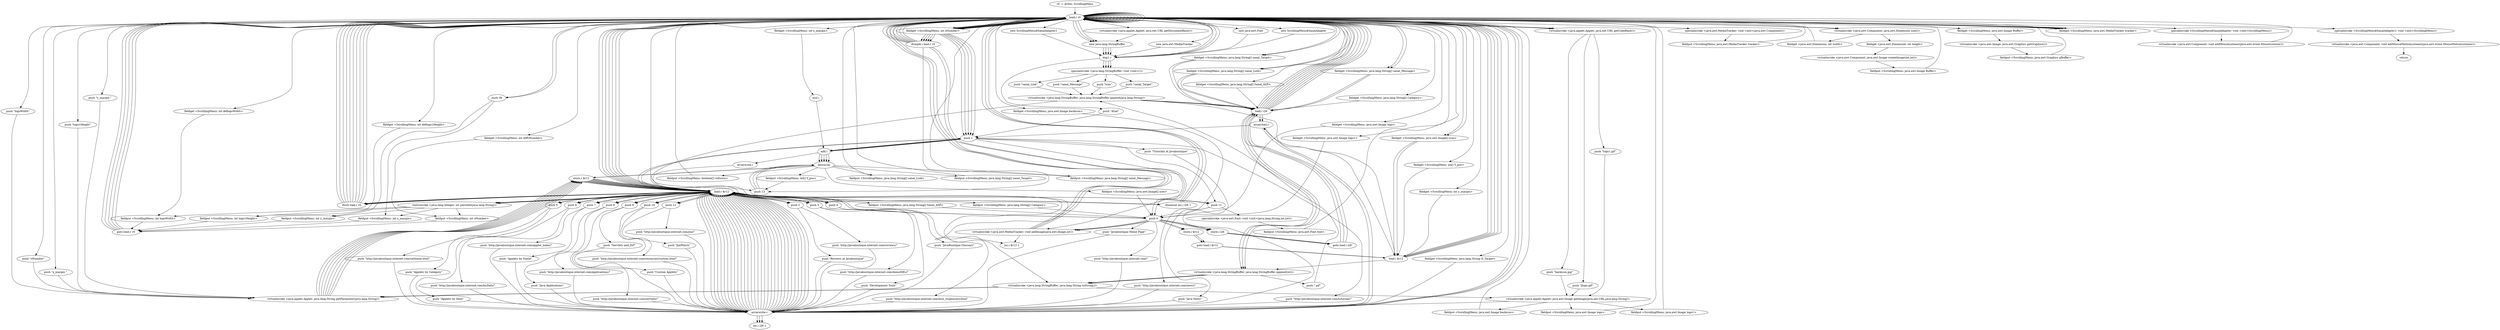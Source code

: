 digraph "" {
    "r0 := @this: ScrollingMenu"
    "load.r r0"
    "r0 := @this: ScrollingMenu"->"load.r r0";
    "new java.awt.MediaTracker"
    "load.r r0"->"new java.awt.MediaTracker";
    "dup1.r"
    "new java.awt.MediaTracker"->"dup1.r";
    "dup1.r"->"load.r r0";
    "specialinvoke <java.awt.MediaTracker: void <init>(java.awt.Component)>"
    "load.r r0"->"specialinvoke <java.awt.MediaTracker: void <init>(java.awt.Component)>";
    "fieldput <ScrollingMenu: java.awt.MediaTracker tracker>"
    "specialinvoke <java.awt.MediaTracker: void <init>(java.awt.Component)>"->"fieldput <ScrollingMenu: java.awt.MediaTracker tracker>";
    "fieldput <ScrollingMenu: java.awt.MediaTracker tracker>"->"load.r r0";
    "load.r r0"->"load.r r0";
    "load.r r0"->"load.r r0";
    "virtualinvoke <java.awt.Component: java.awt.Dimension size()>"
    "load.r r0"->"virtualinvoke <java.awt.Component: java.awt.Dimension size()>";
    "fieldget <java.awt.Dimension: int width>"
    "virtualinvoke <java.awt.Component: java.awt.Dimension size()>"->"fieldget <java.awt.Dimension: int width>";
    "fieldget <java.awt.Dimension: int width>"->"load.r r0";
    "load.r r0"->"virtualinvoke <java.awt.Component: java.awt.Dimension size()>";
    "fieldget <java.awt.Dimension: int height>"
    "virtualinvoke <java.awt.Component: java.awt.Dimension size()>"->"fieldget <java.awt.Dimension: int height>";
    "virtualinvoke <java.awt.Component: java.awt.Image createImage(int,int)>"
    "fieldget <java.awt.Dimension: int height>"->"virtualinvoke <java.awt.Component: java.awt.Image createImage(int,int)>";
    "fieldput <ScrollingMenu: java.awt.Image Buffer>"
    "virtualinvoke <java.awt.Component: java.awt.Image createImage(int,int)>"->"fieldput <ScrollingMenu: java.awt.Image Buffer>";
    "fieldput <ScrollingMenu: java.awt.Image Buffer>"->"load.r r0";
    "load.r r0"->"load.r r0";
    "fieldget <ScrollingMenu: java.awt.Image Buffer>"
    "load.r r0"->"fieldget <ScrollingMenu: java.awt.Image Buffer>";
    "virtualinvoke <java.awt.Image: java.awt.Graphics getGraphics()>"
    "fieldget <ScrollingMenu: java.awt.Image Buffer>"->"virtualinvoke <java.awt.Image: java.awt.Graphics getGraphics()>";
    "fieldput <ScrollingMenu: java.awt.Graphics gBuffer>"
    "virtualinvoke <java.awt.Image: java.awt.Graphics getGraphics()>"->"fieldput <ScrollingMenu: java.awt.Graphics gBuffer>";
    "fieldput <ScrollingMenu: java.awt.Graphics gBuffer>"->"load.r r0";
    "push \"oNumber\""
    "load.r r0"->"push \"oNumber\"";
    "virtualinvoke <java.applet.Applet: java.lang.String getParameter(java.lang.String)>"
    "push \"oNumber\""->"virtualinvoke <java.applet.Applet: java.lang.String getParameter(java.lang.String)>";
    "store.r $r12"
    "virtualinvoke <java.applet.Applet: java.lang.String getParameter(java.lang.String)>"->"store.r $r12";
    "load.r $r12"
    "store.r $r12"->"load.r $r12";
    "ifnull load.r r0"
    "load.r $r12"->"ifnull load.r r0";
    "ifnull load.r r0"->"load.r r0";
    "load.r r0"->"load.r $r12";
    "staticinvoke <java.lang.Integer: int parseInt(java.lang.String)>"
    "load.r $r12"->"staticinvoke <java.lang.Integer: int parseInt(java.lang.String)>";
    "fieldput <ScrollingMenu: int oNumber>"
    "staticinvoke <java.lang.Integer: int parseInt(java.lang.String)>"->"fieldput <ScrollingMenu: int oNumber>";
    "goto load.r r0"
    "fieldput <ScrollingMenu: int oNumber>"->"goto load.r r0";
    "goto load.r r0"->"load.r r0";
    "push \"x_margin \""
    "load.r r0"->"push \"x_margin \"";
    "push \"x_margin \""->"virtualinvoke <java.applet.Applet: java.lang.String getParameter(java.lang.String)>";
    "virtualinvoke <java.applet.Applet: java.lang.String getParameter(java.lang.String)>"->"store.r $r12";
    "store.r $r12"->"load.r $r12";
    "load.r $r12"->"ifnull load.r r0";
    "ifnull load.r r0"->"load.r r0";
    "load.r r0"->"load.r $r12";
    "load.r $r12"->"staticinvoke <java.lang.Integer: int parseInt(java.lang.String)>";
    "fieldput <ScrollingMenu: int x_margin>"
    "staticinvoke <java.lang.Integer: int parseInt(java.lang.String)>"->"fieldput <ScrollingMenu: int x_margin>";
    "fieldput <ScrollingMenu: int x_margin>"->"goto load.r r0";
    "goto load.r r0"->"load.r r0";
    "push \"y_margin \""
    "load.r r0"->"push \"y_margin \"";
    "push \"y_margin \""->"virtualinvoke <java.applet.Applet: java.lang.String getParameter(java.lang.String)>";
    "virtualinvoke <java.applet.Applet: java.lang.String getParameter(java.lang.String)>"->"store.r $r12";
    "store.r $r12"->"load.r $r12";
    "load.r $r12"->"ifnull load.r r0";
    "ifnull load.r r0"->"load.r r0";
    "load.r r0"->"load.r $r12";
    "load.r $r12"->"staticinvoke <java.lang.Integer: int parseInt(java.lang.String)>";
    "fieldput <ScrollingMenu: int y_margin>"
    "staticinvoke <java.lang.Integer: int parseInt(java.lang.String)>"->"fieldput <ScrollingMenu: int y_margin>";
    "fieldput <ScrollingMenu: int y_margin>"->"goto load.r r0";
    "goto load.r r0"->"load.r r0";
    "push \"logoWidth\""
    "load.r r0"->"push \"logoWidth\"";
    "push \"logoWidth\""->"virtualinvoke <java.applet.Applet: java.lang.String getParameter(java.lang.String)>";
    "virtualinvoke <java.applet.Applet: java.lang.String getParameter(java.lang.String)>"->"store.r $r12";
    "store.r $r12"->"load.r $r12";
    "load.r $r12"->"ifnull load.r r0";
    "ifnull load.r r0"->"load.r r0";
    "load.r r0"->"load.r $r12";
    "load.r $r12"->"staticinvoke <java.lang.Integer: int parseInt(java.lang.String)>";
    "fieldput <ScrollingMenu: int logoWidth>"
    "staticinvoke <java.lang.Integer: int parseInt(java.lang.String)>"->"fieldput <ScrollingMenu: int logoWidth>";
    "fieldput <ScrollingMenu: int logoWidth>"->"goto load.r r0";
    "goto load.r r0"->"load.r r0";
    "push \"logo1Height\""
    "load.r r0"->"push \"logo1Height\"";
    "push \"logo1Height\""->"virtualinvoke <java.applet.Applet: java.lang.String getParameter(java.lang.String)>";
    "virtualinvoke <java.applet.Applet: java.lang.String getParameter(java.lang.String)>"->"store.r $r12";
    "store.r $r12"->"load.r $r12";
    "load.r $r12"->"ifnull load.r r0";
    "ifnull load.r r0"->"load.r r0";
    "load.r r0"->"load.r $r12";
    "load.r $r12"->"staticinvoke <java.lang.Integer: int parseInt(java.lang.String)>";
    "fieldput <ScrollingMenu: int logo1Height>"
    "staticinvoke <java.lang.Integer: int parseInt(java.lang.String)>"->"fieldput <ScrollingMenu: int logo1Height>";
    "fieldput <ScrollingMenu: int logo1Height>"->"goto load.r r0";
    "goto load.r r0"->"load.r r0";
    "load.r r0"->"load.r r0";
    "fieldget <ScrollingMenu: int oNumber>"
    "load.r r0"->"fieldget <ScrollingMenu: int oNumber>";
    "push 1"
    "fieldget <ScrollingMenu: int oNumber>"->"push 1";
    "add.i"
    "push 1"->"add.i";
    "newarray"
    "add.i"->"newarray";
    "fieldput <ScrollingMenu: boolean[] collision>"
    "newarray"->"fieldput <ScrollingMenu: boolean[] collision>";
    "fieldput <ScrollingMenu: boolean[] collision>"->"load.r r0";
    "load.r r0"->"load.r r0";
    "load.r r0"->"fieldget <ScrollingMenu: int oNumber>";
    "fieldget <ScrollingMenu: int oNumber>"->"push 1";
    "push 1"->"add.i";
    "add.i"->"newarray";
    "fieldput <ScrollingMenu: java.lang.String[] sanal_Link>"
    "newarray"->"fieldput <ScrollingMenu: java.lang.String[] sanal_Link>";
    "fieldput <ScrollingMenu: java.lang.String[] sanal_Link>"->"load.r r0";
    "load.r r0"->"load.r r0";
    "load.r r0"->"fieldget <ScrollingMenu: int oNumber>";
    "fieldget <ScrollingMenu: int oNumber>"->"push 1";
    "push 1"->"add.i";
    "add.i"->"newarray";
    "fieldput <ScrollingMenu: java.lang.String[] sanal_Target>"
    "newarray"->"fieldput <ScrollingMenu: java.lang.String[] sanal_Target>";
    "fieldput <ScrollingMenu: java.lang.String[] sanal_Target>"->"load.r r0";
    "load.r r0"->"load.r r0";
    "load.r r0"->"fieldget <ScrollingMenu: int oNumber>";
    "fieldget <ScrollingMenu: int oNumber>"->"push 1";
    "push 1"->"add.i";
    "add.i"->"newarray";
    "fieldput <ScrollingMenu: java.lang.String[] sanal_Message>"
    "newarray"->"fieldput <ScrollingMenu: java.lang.String[] sanal_Message>";
    "fieldput <ScrollingMenu: java.lang.String[] sanal_Message>"->"load.r r0";
    "load.r r0"->"load.r r0";
    "load.r r0"->"fieldget <ScrollingMenu: int oNumber>";
    "fieldget <ScrollingMenu: int oNumber>"->"push 1";
    "push 1"->"add.i";
    "add.i"->"newarray";
    "fieldput <ScrollingMenu: int[] Y_pos>"
    "newarray"->"fieldput <ScrollingMenu: int[] Y_pos>";
    "push 13"
    "fieldput <ScrollingMenu: int[] Y_pos>"->"push 13";
    "push 13"->"newarray";
    "newarray"->"store.r $r12";
    "store.r $r12"->"load.r $r12";
    "push 0"
    "load.r $r12"->"push 0";
    "push \"http://javaboutique.internet.com/\""
    "push 0"->"push \"http://javaboutique.internet.com/\"";
    "arraywrite.r"
    "push \"http://javaboutique.internet.com/\""->"arraywrite.r";
    "arraywrite.r"->"load.r $r12";
    "load.r $r12"->"push 1";
    "push \"http://javaboutique.internet.com/tutorials/\""
    "push 1"->"push \"http://javaboutique.internet.com/tutorials/\"";
    "push \"http://javaboutique.internet.com/tutorials/\""->"arraywrite.r";
    "arraywrite.r"->"load.r $r12";
    "push 2"
    "load.r $r12"->"push 2";
    "push \"http://javaboutique.internet.com/reviews/\""
    "push 2"->"push \"http://javaboutique.internet.com/reviews/\"";
    "push \"http://javaboutique.internet.com/reviews/\""->"arraywrite.r";
    "arraywrite.r"->"load.r $r12";
    "push 3"
    "load.r $r12"->"push 3";
    "push \"http://javaboutique.internet.com/demoIDEs/\""
    "push 3"->"push \"http://javaboutique.internet.com/demoIDEs/\"";
    "push \"http://javaboutique.internet.com/demoIDEs/\""->"arraywrite.r";
    "arraywrite.r"->"load.r $r12";
    "push 4"
    "load.r $r12"->"push 4";
    "push \"http://javaboutique.internet.com/how_to/glossary.html\""
    "push 4"->"push \"http://javaboutique.internet.com/how_to/glossary.html\"";
    "push \"http://javaboutique.internet.com/how_to/glossary.html\""->"arraywrite.r";
    "arraywrite.r"->"load.r $r12";
    "push 5"
    "load.r $r12"->"push 5";
    "push \"http://javaboutique.internet.com/cathome.html\""
    "push 5"->"push \"http://javaboutique.internet.com/cathome.html\"";
    "push \"http://javaboutique.internet.com/cathome.html\""->"arraywrite.r";
    "arraywrite.r"->"load.r $r12";
    "push 6"
    "load.r $r12"->"push 6";
    "push \"http://javaboutique.internet.com/byDate/\""
    "push 6"->"push \"http://javaboutique.internet.com/byDate/\"";
    "push \"http://javaboutique.internet.com/byDate/\""->"arraywrite.r";
    "arraywrite.r"->"load.r $r12";
    "push 7"
    "load.r $r12"->"push 7";
    "push \"http://javaboutique.internet.com/applet_index/\""
    "push 7"->"push \"http://javaboutique.internet.com/applet_index/\"";
    "push \"http://javaboutique.internet.com/applet_index/\""->"arraywrite.r";
    "arraywrite.r"->"load.r $r12";
    "push 8"
    "load.r $r12"->"push 8";
    "push \"http://javaboutique.internet.com/applications/\""
    "push 8"->"push \"http://javaboutique.internet.com/applications/\"";
    "push \"http://javaboutique.internet.com/applications/\""->"arraywrite.r";
    "arraywrite.r"->"load.r $r12";
    "push 9"
    "load.r $r12"->"push 9";
    "push \"http://javaboutique.internet.com/servlets/\""
    "push 9"->"push \"http://javaboutique.internet.com/servlets/\"";
    "push \"http://javaboutique.internet.com/servlets/\""->"arraywrite.r";
    "arraywrite.r"->"load.r $r12";
    "push 10"
    "load.r $r12"->"push 10";
    "push \"http://javaboutique.internet.com/resources/custom.html\""
    "push 10"->"push \"http://javaboutique.internet.com/resources/custom.html\"";
    "push \"http://javaboutique.internet.com/resources/custom.html\""->"arraywrite.r";
    "arraywrite.r"->"load.r $r12";
    "push 11"
    "load.r $r12"->"push 11";
    "push \"http://javaboutique.internet.com/news/\""
    "push 11"->"push \"http://javaboutique.internet.com/news/\"";
    "push \"http://javaboutique.internet.com/news/\""->"arraywrite.r";
    "arraywrite.r"->"load.r $r12";
    "push 12"
    "load.r $r12"->"push 12";
    "push \"http://javaboutique.internet.com/jini/\""
    "push 12"->"push \"http://javaboutique.internet.com/jini/\"";
    "push \"http://javaboutique.internet.com/jini/\""->"arraywrite.r";
    "arraywrite.r"->"load.r r0";
    "load.r r0"->"load.r $r12";
    "fieldput <ScrollingMenu: java.lang.String[] Sanal_ASP>"
    "load.r $r12"->"fieldput <ScrollingMenu: java.lang.String[] Sanal_ASP>";
    "fieldput <ScrollingMenu: java.lang.String[] Sanal_ASP>"->"push 0";
    "store.i i26"
    "push 0"->"store.i i26";
    "goto load.i i26"
    "store.i i26"->"goto load.i i26";
    "load.i i26"
    "goto load.i i26"->"load.i i26";
    "load.i i26"->"load.r r0";
    "load.r r0"->"fieldget <ScrollingMenu: int oNumber>";
    "ifcmple.i load.r r0"
    "fieldget <ScrollingMenu: int oNumber>"->"ifcmple.i load.r r0";
    "ifcmple.i load.r r0"->"push 0";
    "push 0"->"store.i i26";
    "store.i i26"->"goto load.i i26";
    "goto load.i i26"->"load.i i26";
    "load.i i26"->"load.r r0";
    "load.r r0"->"fieldget <ScrollingMenu: int oNumber>";
    "fieldget <ScrollingMenu: int oNumber>"->"ifcmple.i load.r r0";
    "ifcmple.i load.r r0"->"push 13";
    "push 13"->"newarray";
    "newarray"->"store.r $r12";
    "store.r $r12"->"load.r $r12";
    "load.r $r12"->"push 0";
    "push \"Javaboutique Home Page\""
    "push 0"->"push \"Javaboutique Home Page\"";
    "push \"Javaboutique Home Page\""->"arraywrite.r";
    "arraywrite.r"->"load.r $r12";
    "load.r $r12"->"push 1";
    "push \"Tutorials at Javaboutique\""
    "push 1"->"push \"Tutorials at Javaboutique\"";
    "push \"Tutorials at Javaboutique\""->"arraywrite.r";
    "arraywrite.r"->"load.r $r12";
    "load.r $r12"->"push 2";
    "push \"Reviews at Javaboutique\""
    "push 2"->"push \"Reviews at Javaboutique\"";
    "push \"Reviews at Javaboutique\""->"arraywrite.r";
    "arraywrite.r"->"load.r $r12";
    "load.r $r12"->"push 3";
    "push \"Development Tools\""
    "push 3"->"push \"Development Tools\"";
    "push \"Development Tools\""->"arraywrite.r";
    "arraywrite.r"->"load.r $r12";
    "load.r $r12"->"push 4";
    "push \"JavaBoutique Glossary\""
    "push 4"->"push \"JavaBoutique Glossary\"";
    "push \"JavaBoutique Glossary\""->"arraywrite.r";
    "arraywrite.r"->"load.r $r12";
    "load.r $r12"->"push 5";
    "push \"Applets by Category\""
    "push 5"->"push \"Applets by Category\"";
    "push \"Applets by Category\""->"arraywrite.r";
    "arraywrite.r"->"load.r $r12";
    "load.r $r12"->"push 6";
    "push \"Applets by Date\""
    "push 6"->"push \"Applets by Date\"";
    "push \"Applets by Date\""->"arraywrite.r";
    "arraywrite.r"->"load.r $r12";
    "load.r $r12"->"push 7";
    "push \"Applets by Name\""
    "push 7"->"push \"Applets by Name\"";
    "push \"Applets by Name\""->"arraywrite.r";
    "arraywrite.r"->"load.r $r12";
    "load.r $r12"->"push 8";
    "push \"Java Applications\""
    "push 8"->"push \"Java Applications\"";
    "push \"Java Applications\""->"arraywrite.r";
    "arraywrite.r"->"load.r $r12";
    "load.r $r12"->"push 9";
    "push \"Servlets and JSP\""
    "push 9"->"push \"Servlets and JSP\"";
    "push \"Servlets and JSP\""->"arraywrite.r";
    "arraywrite.r"->"load.r $r12";
    "load.r $r12"->"push 10";
    "push \"Custom Applets\""
    "push 10"->"push \"Custom Applets\"";
    "push \"Custom Applets\""->"arraywrite.r";
    "arraywrite.r"->"load.r $r12";
    "load.r $r12"->"push 11";
    "push \"Java News\""
    "push 11"->"push \"Java News\"";
    "push \"Java News\""->"arraywrite.r";
    "arraywrite.r"->"load.r $r12";
    "load.r $r12"->"push 12";
    "push \"JiniWatch\""
    "push 12"->"push \"JiniWatch\"";
    "push \"JiniWatch\""->"arraywrite.r";
    "arraywrite.r"->"load.r r0";
    "load.r r0"->"load.r $r12";
    "fieldput <ScrollingMenu: java.lang.String[] Category>"
    "load.r $r12"->"fieldput <ScrollingMenu: java.lang.String[] Category>";
    "fieldput <ScrollingMenu: java.lang.String[] Category>"->"push 0";
    "push 0"->"store.i i26";
    "store.i i26"->"goto load.i i26";
    "goto load.i i26"->"load.i i26";
    "load.i i26"->"load.r r0";
    "load.r r0"->"fieldget <ScrollingMenu: int oNumber>";
    "fieldget <ScrollingMenu: int oNumber>"->"ifcmple.i load.r r0";
    "ifcmple.i load.r r0"->"push 0";
    "store.i $r12"
    "push 0"->"store.i $r12";
    "goto load.i $r12"
    "store.i $r12"->"goto load.i $r12";
    "load.i $r12"
    "goto load.i $r12"->"load.i $r12";
    "load.i $r12"->"load.r r0";
    "load.r r0"->"fieldget <ScrollingMenu: int oNumber>";
    "fieldget <ScrollingMenu: int oNumber>"->"ifcmple.i load.r r0";
    "ifcmple.i load.r r0"->"load.r r0";
    "load.r r0"->"load.r r0";
    "load.r r0"->"load.r r0";
    "virtualinvoke <java.applet.Applet: java.net.URL getCodeBase()>"
    "load.r r0"->"virtualinvoke <java.applet.Applet: java.net.URL getCodeBase()>";
    "push \"backicon.jpg\""
    "virtualinvoke <java.applet.Applet: java.net.URL getCodeBase()>"->"push \"backicon.jpg\"";
    "virtualinvoke <java.applet.Applet: java.awt.Image getImage(java.net.URL,java.lang.String)>"
    "push \"backicon.jpg\""->"virtualinvoke <java.applet.Applet: java.awt.Image getImage(java.net.URL,java.lang.String)>";
    "fieldput <ScrollingMenu: java.awt.Image backicon>"
    "virtualinvoke <java.applet.Applet: java.awt.Image getImage(java.net.URL,java.lang.String)>"->"fieldput <ScrollingMenu: java.awt.Image backicon>";
    "fieldput <ScrollingMenu: java.awt.Image backicon>"->"load.r r0";
    "fieldget <ScrollingMenu: java.awt.MediaTracker tracker>"
    "load.r r0"->"fieldget <ScrollingMenu: java.awt.MediaTracker tracker>";
    "fieldget <ScrollingMenu: java.awt.MediaTracker tracker>"->"load.r r0";
    "fieldget <ScrollingMenu: java.awt.Image backicon>"
    "load.r r0"->"fieldget <ScrollingMenu: java.awt.Image backicon>";
    "fieldget <ScrollingMenu: java.awt.Image backicon>"->"push 0";
    "virtualinvoke <java.awt.MediaTracker: void addImage(java.awt.Image,int)>"
    "push 0"->"virtualinvoke <java.awt.MediaTracker: void addImage(java.awt.Image,int)>";
    "virtualinvoke <java.awt.MediaTracker: void addImage(java.awt.Image,int)>"->"load.r r0";
    "load.r r0"->"load.r r0";
    "load.r r0"->"load.r r0";
    "load.r r0"->"virtualinvoke <java.applet.Applet: java.net.URL getCodeBase()>";
    "push \"jlogo.gif\""
    "virtualinvoke <java.applet.Applet: java.net.URL getCodeBase()>"->"push \"jlogo.gif\"";
    "push \"jlogo.gif\""->"virtualinvoke <java.applet.Applet: java.awt.Image getImage(java.net.URL,java.lang.String)>";
    "fieldput <ScrollingMenu: java.awt.Image logo>"
    "virtualinvoke <java.applet.Applet: java.awt.Image getImage(java.net.URL,java.lang.String)>"->"fieldput <ScrollingMenu: java.awt.Image logo>";
    "fieldput <ScrollingMenu: java.awt.Image logo>"->"load.r r0";
    "load.r r0"->"fieldget <ScrollingMenu: java.awt.MediaTracker tracker>";
    "fieldget <ScrollingMenu: java.awt.MediaTracker tracker>"->"load.r r0";
    "fieldget <ScrollingMenu: java.awt.Image logo>"
    "load.r r0"->"fieldget <ScrollingMenu: java.awt.Image logo>";
    "fieldget <ScrollingMenu: java.awt.Image logo>"->"push 0";
    "push 0"->"virtualinvoke <java.awt.MediaTracker: void addImage(java.awt.Image,int)>";
    "virtualinvoke <java.awt.MediaTracker: void addImage(java.awt.Image,int)>"->"load.r r0";
    "load.r r0"->"load.r r0";
    "load.r r0"->"load.r r0";
    "load.r r0"->"virtualinvoke <java.applet.Applet: java.net.URL getCodeBase()>";
    "push \"logo1.gif\""
    "virtualinvoke <java.applet.Applet: java.net.URL getCodeBase()>"->"push \"logo1.gif\"";
    "push \"logo1.gif\""->"virtualinvoke <java.applet.Applet: java.awt.Image getImage(java.net.URL,java.lang.String)>";
    "fieldput <ScrollingMenu: java.awt.Image logo1>"
    "virtualinvoke <java.applet.Applet: java.awt.Image getImage(java.net.URL,java.lang.String)>"->"fieldput <ScrollingMenu: java.awt.Image logo1>";
    "fieldput <ScrollingMenu: java.awt.Image logo1>"->"load.r r0";
    "load.r r0"->"fieldget <ScrollingMenu: java.awt.MediaTracker tracker>";
    "fieldget <ScrollingMenu: java.awt.MediaTracker tracker>"->"load.r r0";
    "fieldget <ScrollingMenu: java.awt.Image logo1>"
    "load.r r0"->"fieldget <ScrollingMenu: java.awt.Image logo1>";
    "fieldget <ScrollingMenu: java.awt.Image logo1>"->"push 0";
    "push 0"->"virtualinvoke <java.awt.MediaTracker: void addImage(java.awt.Image,int)>";
    "virtualinvoke <java.awt.MediaTracker: void addImage(java.awt.Image,int)>"->"load.r r0";
    "load.r r0"->"push 13";
    "push 13"->"newarray";
    "fieldput <ScrollingMenu: java.awt.Image[] icon>"
    "newarray"->"fieldput <ScrollingMenu: java.awt.Image[] icon>";
    "fieldput <ScrollingMenu: java.awt.Image[] icon>"->"push 0";
    "push 0"->"store.i $r12";
    "store.i $r12"->"goto load.i $r12";
    "goto load.i $r12"->"load.i $r12";
    "load.i $r12"->"load.r r0";
    "load.r r0"->"fieldget <ScrollingMenu: int oNumber>";
    "fieldget <ScrollingMenu: int oNumber>"->"ifcmple.i load.r r0";
    "ifcmple.i load.r r0"->"load.r r0";
    "new java.awt.Font"
    "load.r r0"->"new java.awt.Font";
    "new java.awt.Font"->"dup1.r";
    "push \"Arial\""
    "dup1.r"->"push \"Arial\"";
    "push \"Arial\""->"push 1";
    "push 1"->"push 11";
    "specialinvoke <java.awt.Font: void <init>(java.lang.String,int,int)>"
    "push 11"->"specialinvoke <java.awt.Font: void <init>(java.lang.String,int,int)>";
    "fieldput <ScrollingMenu: java.awt.Font font>"
    "specialinvoke <java.awt.Font: void <init>(java.lang.String,int,int)>"->"fieldput <ScrollingMenu: java.awt.Font font>";
    "fieldput <ScrollingMenu: java.awt.Font font>"->"load.r r0";
    "new ScrollingMenu$SanalAdapter"
    "load.r r0"->"new ScrollingMenu$SanalAdapter";
    "new ScrollingMenu$SanalAdapter"->"dup1.r";
    "dup1.r"->"load.r r0";
    "specialinvoke <ScrollingMenu$SanalAdapter: void <init>(ScrollingMenu)>"
    "load.r r0"->"specialinvoke <ScrollingMenu$SanalAdapter: void <init>(ScrollingMenu)>";
    "virtualinvoke <java.awt.Component: void addMouseListener(java.awt.event.MouseListener)>"
    "specialinvoke <ScrollingMenu$SanalAdapter: void <init>(ScrollingMenu)>"->"virtualinvoke <java.awt.Component: void addMouseListener(java.awt.event.MouseListener)>";
    "virtualinvoke <java.awt.Component: void addMouseListener(java.awt.event.MouseListener)>"->"load.r r0";
    "new ScrollingMenu$SanalAdapter1"
    "load.r r0"->"new ScrollingMenu$SanalAdapter1";
    "new ScrollingMenu$SanalAdapter1"->"dup1.r";
    "dup1.r"->"load.r r0";
    "specialinvoke <ScrollingMenu$SanalAdapter1: void <init>(ScrollingMenu)>"
    "load.r r0"->"specialinvoke <ScrollingMenu$SanalAdapter1: void <init>(ScrollingMenu)>";
    "virtualinvoke <java.awt.Component: void addMouseMotionListener(java.awt.event.MouseMotionListener)>"
    "specialinvoke <ScrollingMenu$SanalAdapter1: void <init>(ScrollingMenu)>"->"virtualinvoke <java.awt.Component: void addMouseMotionListener(java.awt.event.MouseMotionListener)>";
    "return"
    "virtualinvoke <java.awt.Component: void addMouseMotionListener(java.awt.event.MouseMotionListener)>"->"return";
    "ifcmple.i load.r r0"->"load.r r0";
    "fieldget <ScrollingMenu: java.awt.Image[] icon>"
    "load.r r0"->"fieldget <ScrollingMenu: java.awt.Image[] icon>";
    "fieldget <ScrollingMenu: java.awt.Image[] icon>"->"load.i $r12";
    "load.i $r12"->"load.r r0";
    "load.r r0"->"load.r r0";
    "virtualinvoke <java.applet.Applet: java.net.URL getDocumentBase()>"
    "load.r r0"->"virtualinvoke <java.applet.Applet: java.net.URL getDocumentBase()>";
    "new java.lang.StringBuffer"
    "virtualinvoke <java.applet.Applet: java.net.URL getDocumentBase()>"->"new java.lang.StringBuffer";
    "new java.lang.StringBuffer"->"dup1.r";
    "specialinvoke <java.lang.StringBuffer: void <init>()>"
    "dup1.r"->"specialinvoke <java.lang.StringBuffer: void <init>()>";
    "push \"icon\""
    "specialinvoke <java.lang.StringBuffer: void <init>()>"->"push \"icon\"";
    "virtualinvoke <java.lang.StringBuffer: java.lang.StringBuffer append(java.lang.String)>"
    "push \"icon\""->"virtualinvoke <java.lang.StringBuffer: java.lang.StringBuffer append(java.lang.String)>";
    "virtualinvoke <java.lang.StringBuffer: java.lang.StringBuffer append(java.lang.String)>"->"load.i $r12";
    "virtualinvoke <java.lang.StringBuffer: java.lang.StringBuffer append(int)>"
    "load.i $r12"->"virtualinvoke <java.lang.StringBuffer: java.lang.StringBuffer append(int)>";
    "push \".gif\""
    "virtualinvoke <java.lang.StringBuffer: java.lang.StringBuffer append(int)>"->"push \".gif\"";
    "push \".gif\""->"virtualinvoke <java.lang.StringBuffer: java.lang.StringBuffer append(java.lang.String)>";
    "virtualinvoke <java.lang.StringBuffer: java.lang.String toString()>"
    "virtualinvoke <java.lang.StringBuffer: java.lang.StringBuffer append(java.lang.String)>"->"virtualinvoke <java.lang.StringBuffer: java.lang.String toString()>";
    "virtualinvoke <java.lang.StringBuffer: java.lang.String toString()>"->"virtualinvoke <java.applet.Applet: java.awt.Image getImage(java.net.URL,java.lang.String)>";
    "virtualinvoke <java.applet.Applet: java.awt.Image getImage(java.net.URL,java.lang.String)>"->"arraywrite.r";
    "arraywrite.r"->"load.r r0";
    "load.r r0"->"fieldget <ScrollingMenu: java.awt.MediaTracker tracker>";
    "fieldget <ScrollingMenu: java.awt.MediaTracker tracker>"->"load.r r0";
    "load.r r0"->"fieldget <ScrollingMenu: java.awt.Image[] icon>";
    "fieldget <ScrollingMenu: java.awt.Image[] icon>"->"load.i $r12";
    "arrayread.r"
    "load.i $r12"->"arrayread.r";
    "arrayread.r"->"push 1";
    "push 1"->"virtualinvoke <java.awt.MediaTracker: void addImage(java.awt.Image,int)>";
    "inc.i $r12 1"
    "virtualinvoke <java.awt.MediaTracker: void addImage(java.awt.Image,int)>"->"inc.i $r12 1";
    "ifcmple.i load.r r0"->"load.r r0";
    "fieldget <ScrollingMenu: int[] Y_pos>"
    "load.r r0"->"fieldget <ScrollingMenu: int[] Y_pos>";
    "fieldget <ScrollingMenu: int[] Y_pos>"->"load.i $r12";
    "load.i $r12"->"load.r r0";
    "fieldget <ScrollingMenu: int y_margin>"
    "load.r r0"->"fieldget <ScrollingMenu: int y_margin>";
    "fieldget <ScrollingMenu: int y_margin>"->"load.i $r12";
    "load.i $r12"->"load.r r0";
    "fieldget <ScrollingMenu: int x_margin>"
    "load.r r0"->"fieldget <ScrollingMenu: int x_margin>";
    "mul.i"
    "fieldget <ScrollingMenu: int x_margin>"->"mul.i";
    "mul.i"->"add.i";
    "arraywrite.i"
    "add.i"->"arraywrite.i";
    "arraywrite.i"->"inc.i $r12 1";
    "ifcmple.i load.r r0"->"load.r r0";
    "fieldget <ScrollingMenu: java.lang.String[] sanal_Message>"
    "load.r r0"->"fieldget <ScrollingMenu: java.lang.String[] sanal_Message>";
    "fieldget <ScrollingMenu: java.lang.String[] sanal_Message>"->"load.i i26";
    "load.i i26"->"load.r r0";
    "load.r r0"->"new java.lang.StringBuffer";
    "new java.lang.StringBuffer"->"dup1.r";
    "dup1.r"->"specialinvoke <java.lang.StringBuffer: void <init>()>";
    "push \"sanal_Message\""
    "specialinvoke <java.lang.StringBuffer: void <init>()>"->"push \"sanal_Message\"";
    "push \"sanal_Message\""->"virtualinvoke <java.lang.StringBuffer: java.lang.StringBuffer append(java.lang.String)>";
    "virtualinvoke <java.lang.StringBuffer: java.lang.StringBuffer append(java.lang.String)>"->"load.i i26";
    "load.i i26"->"virtualinvoke <java.lang.StringBuffer: java.lang.StringBuffer append(int)>";
    "virtualinvoke <java.lang.StringBuffer: java.lang.StringBuffer append(int)>"->"virtualinvoke <java.lang.StringBuffer: java.lang.String toString()>";
    "virtualinvoke <java.lang.StringBuffer: java.lang.String toString()>"->"virtualinvoke <java.applet.Applet: java.lang.String getParameter(java.lang.String)>";
    "virtualinvoke <java.applet.Applet: java.lang.String getParameter(java.lang.String)>"->"store.r $r12";
    "store.r $r12"->"load.r $r12";
    "load.r $r12"->"arraywrite.r";
    "arraywrite.r"->"load.r $r12";
    "ifnonnull inc.i i26 1"
    "load.r $r12"->"ifnonnull inc.i i26 1";
    "ifnonnull inc.i i26 1"->"load.r r0";
    "load.r r0"->"fieldget <ScrollingMenu: java.lang.String[] sanal_Message>";
    "fieldget <ScrollingMenu: java.lang.String[] sanal_Message>"->"load.i i26";
    "load.i i26"->"load.r r0";
    "fieldget <ScrollingMenu: java.lang.String[] Category>"
    "load.r r0"->"fieldget <ScrollingMenu: java.lang.String[] Category>";
    "fieldget <ScrollingMenu: java.lang.String[] Category>"->"load.i i26";
    "load.i i26"->"arrayread.r";
    "arrayread.r"->"arraywrite.r";
    "inc.i i26 1"
    "arraywrite.r"->"inc.i i26 1";
    "ifcmple.i load.r r0"->"load.r r0";
    "fieldget <ScrollingMenu: java.lang.String[] sanal_Target>"
    "load.r r0"->"fieldget <ScrollingMenu: java.lang.String[] sanal_Target>";
    "fieldget <ScrollingMenu: java.lang.String[] sanal_Target>"->"load.i i26";
    "load.i i26"->"load.r r0";
    "load.r r0"->"new java.lang.StringBuffer";
    "new java.lang.StringBuffer"->"dup1.r";
    "dup1.r"->"specialinvoke <java.lang.StringBuffer: void <init>()>";
    "push \"sanal_Target\""
    "specialinvoke <java.lang.StringBuffer: void <init>()>"->"push \"sanal_Target\"";
    "push \"sanal_Target\""->"virtualinvoke <java.lang.StringBuffer: java.lang.StringBuffer append(java.lang.String)>";
    "virtualinvoke <java.lang.StringBuffer: java.lang.StringBuffer append(java.lang.String)>"->"load.i i26";
    "load.i i26"->"virtualinvoke <java.lang.StringBuffer: java.lang.StringBuffer append(int)>";
    "virtualinvoke <java.lang.StringBuffer: java.lang.StringBuffer append(int)>"->"virtualinvoke <java.lang.StringBuffer: java.lang.String toString()>";
    "virtualinvoke <java.lang.StringBuffer: java.lang.String toString()>"->"virtualinvoke <java.applet.Applet: java.lang.String getParameter(java.lang.String)>";
    "virtualinvoke <java.applet.Applet: java.lang.String getParameter(java.lang.String)>"->"store.r $r12";
    "store.r $r12"->"load.r $r12";
    "load.r $r12"->"arraywrite.r";
    "arraywrite.r"->"load.r $r12";
    "load.r $r12"->"ifnonnull inc.i i26 1";
    "ifnonnull inc.i i26 1"->"load.r r0";
    "load.r r0"->"fieldget <ScrollingMenu: java.lang.String[] sanal_Target>";
    "fieldget <ScrollingMenu: java.lang.String[] sanal_Target>"->"load.i i26";
    "load.i i26"->"load.r r0";
    "fieldget <ScrollingMenu: java.lang.String D_Target>"
    "load.r r0"->"fieldget <ScrollingMenu: java.lang.String D_Target>";
    "fieldget <ScrollingMenu: java.lang.String D_Target>"->"arraywrite.r";
    "arraywrite.r"->"inc.i i26 1";
    "ifcmple.i load.r r0"->"load.r r0";
    "fieldget <ScrollingMenu: java.lang.String[] sanal_Link>"
    "load.r r0"->"fieldget <ScrollingMenu: java.lang.String[] sanal_Link>";
    "fieldget <ScrollingMenu: java.lang.String[] sanal_Link>"->"load.i i26";
    "load.i i26"->"load.r r0";
    "load.r r0"->"new java.lang.StringBuffer";
    "new java.lang.StringBuffer"->"dup1.r";
    "dup1.r"->"specialinvoke <java.lang.StringBuffer: void <init>()>";
    "push \"sanal_Link\""
    "specialinvoke <java.lang.StringBuffer: void <init>()>"->"push \"sanal_Link\"";
    "push \"sanal_Link\""->"virtualinvoke <java.lang.StringBuffer: java.lang.StringBuffer append(java.lang.String)>";
    "virtualinvoke <java.lang.StringBuffer: java.lang.StringBuffer append(java.lang.String)>"->"load.i i26";
    "load.i i26"->"virtualinvoke <java.lang.StringBuffer: java.lang.StringBuffer append(int)>";
    "virtualinvoke <java.lang.StringBuffer: java.lang.StringBuffer append(int)>"->"virtualinvoke <java.lang.StringBuffer: java.lang.String toString()>";
    "virtualinvoke <java.lang.StringBuffer: java.lang.String toString()>"->"virtualinvoke <java.applet.Applet: java.lang.String getParameter(java.lang.String)>";
    "virtualinvoke <java.applet.Applet: java.lang.String getParameter(java.lang.String)>"->"store.r $r12";
    "store.r $r12"->"load.r $r12";
    "load.r $r12"->"arraywrite.r";
    "arraywrite.r"->"load.r $r12";
    "load.r $r12"->"ifnonnull inc.i i26 1";
    "ifnonnull inc.i i26 1"->"load.r r0";
    "load.r r0"->"fieldget <ScrollingMenu: java.lang.String[] sanal_Link>";
    "fieldget <ScrollingMenu: java.lang.String[] sanal_Link>"->"load.i i26";
    "load.i i26"->"load.r r0";
    "fieldget <ScrollingMenu: java.lang.String[] Sanal_ASP>"
    "load.r r0"->"fieldget <ScrollingMenu: java.lang.String[] Sanal_ASP>";
    "fieldget <ScrollingMenu: java.lang.String[] Sanal_ASP>"->"load.i i26";
    "load.i i26"->"arrayread.r";
    "arrayread.r"->"arraywrite.r";
    "arraywrite.r"->"inc.i i26 1";
    "ifnull load.r r0"->"load.r r0";
    "load.r r0"->"load.r r0";
    "fieldget <ScrollingMenu: int deflogo1Height>"
    "load.r r0"->"fieldget <ScrollingMenu: int deflogo1Height>";
    "fieldget <ScrollingMenu: int deflogo1Height>"->"fieldput <ScrollingMenu: int logo1Height>";
    "ifnull load.r r0"->"load.r r0";
    "load.r r0"->"load.r r0";
    "fieldget <ScrollingMenu: int deflogoWidth>"
    "load.r r0"->"fieldget <ScrollingMenu: int deflogoWidth>";
    "fieldget <ScrollingMenu: int deflogoWidth>"->"fieldput <ScrollingMenu: int logoWidth>";
    "ifnull load.r r0"->"load.r r0";
    "push 36"
    "load.r r0"->"push 36";
    "push 36"->"fieldput <ScrollingMenu: int y_margin>";
    "ifnull load.r r0"->"load.r r0";
    "load.r r0"->"push 36";
    "push 36"->"fieldput <ScrollingMenu: int x_margin>";
    "ifnull load.r r0"->"load.r r0";
    "load.r r0"->"load.r r0";
    "fieldget <ScrollingMenu: int defONumber>"
    "load.r r0"->"fieldget <ScrollingMenu: int defONumber>";
    "fieldget <ScrollingMenu: int defONumber>"->"fieldput <ScrollingMenu: int oNumber>";
}

